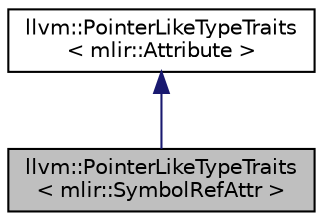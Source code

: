digraph "llvm::PointerLikeTypeTraits&lt; mlir::SymbolRefAttr &gt;"
{
  bgcolor="transparent";
  edge [fontname="Helvetica",fontsize="10",labelfontname="Helvetica",labelfontsize="10"];
  node [fontname="Helvetica",fontsize="10",shape=record];
  Node0 [label="llvm::PointerLikeTypeTraits\l\< mlir::SymbolRefAttr \>",height=0.2,width=0.4,color="black", fillcolor="grey75", style="filled", fontcolor="black"];
  Node1 -> Node0 [dir="back",color="midnightblue",fontsize="10",style="solid",fontname="Helvetica"];
  Node1 [label="llvm::PointerLikeTypeTraits\l\< mlir::Attribute \>",height=0.2,width=0.4,color="black",URL="$structllvm_1_1PointerLikeTypeTraits_3_01mlir_1_1Attribute_01_4.html",tooltip="Allow LLVM to steal the low bits of Attributes. "];
}
